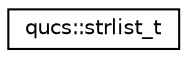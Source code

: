 digraph G
{
  edge [fontname="Helvetica",fontsize="10",labelfontname="Helvetica",labelfontsize="10"];
  node [fontname="Helvetica",fontsize="10",shape=record];
  rankdir="LR";
  Node1 [label="qucs::strlist_t",height=0.2,width=0.4,color="black", fillcolor="white", style="filled",URL="$structqucs_1_1strlist__t.html"];
}
